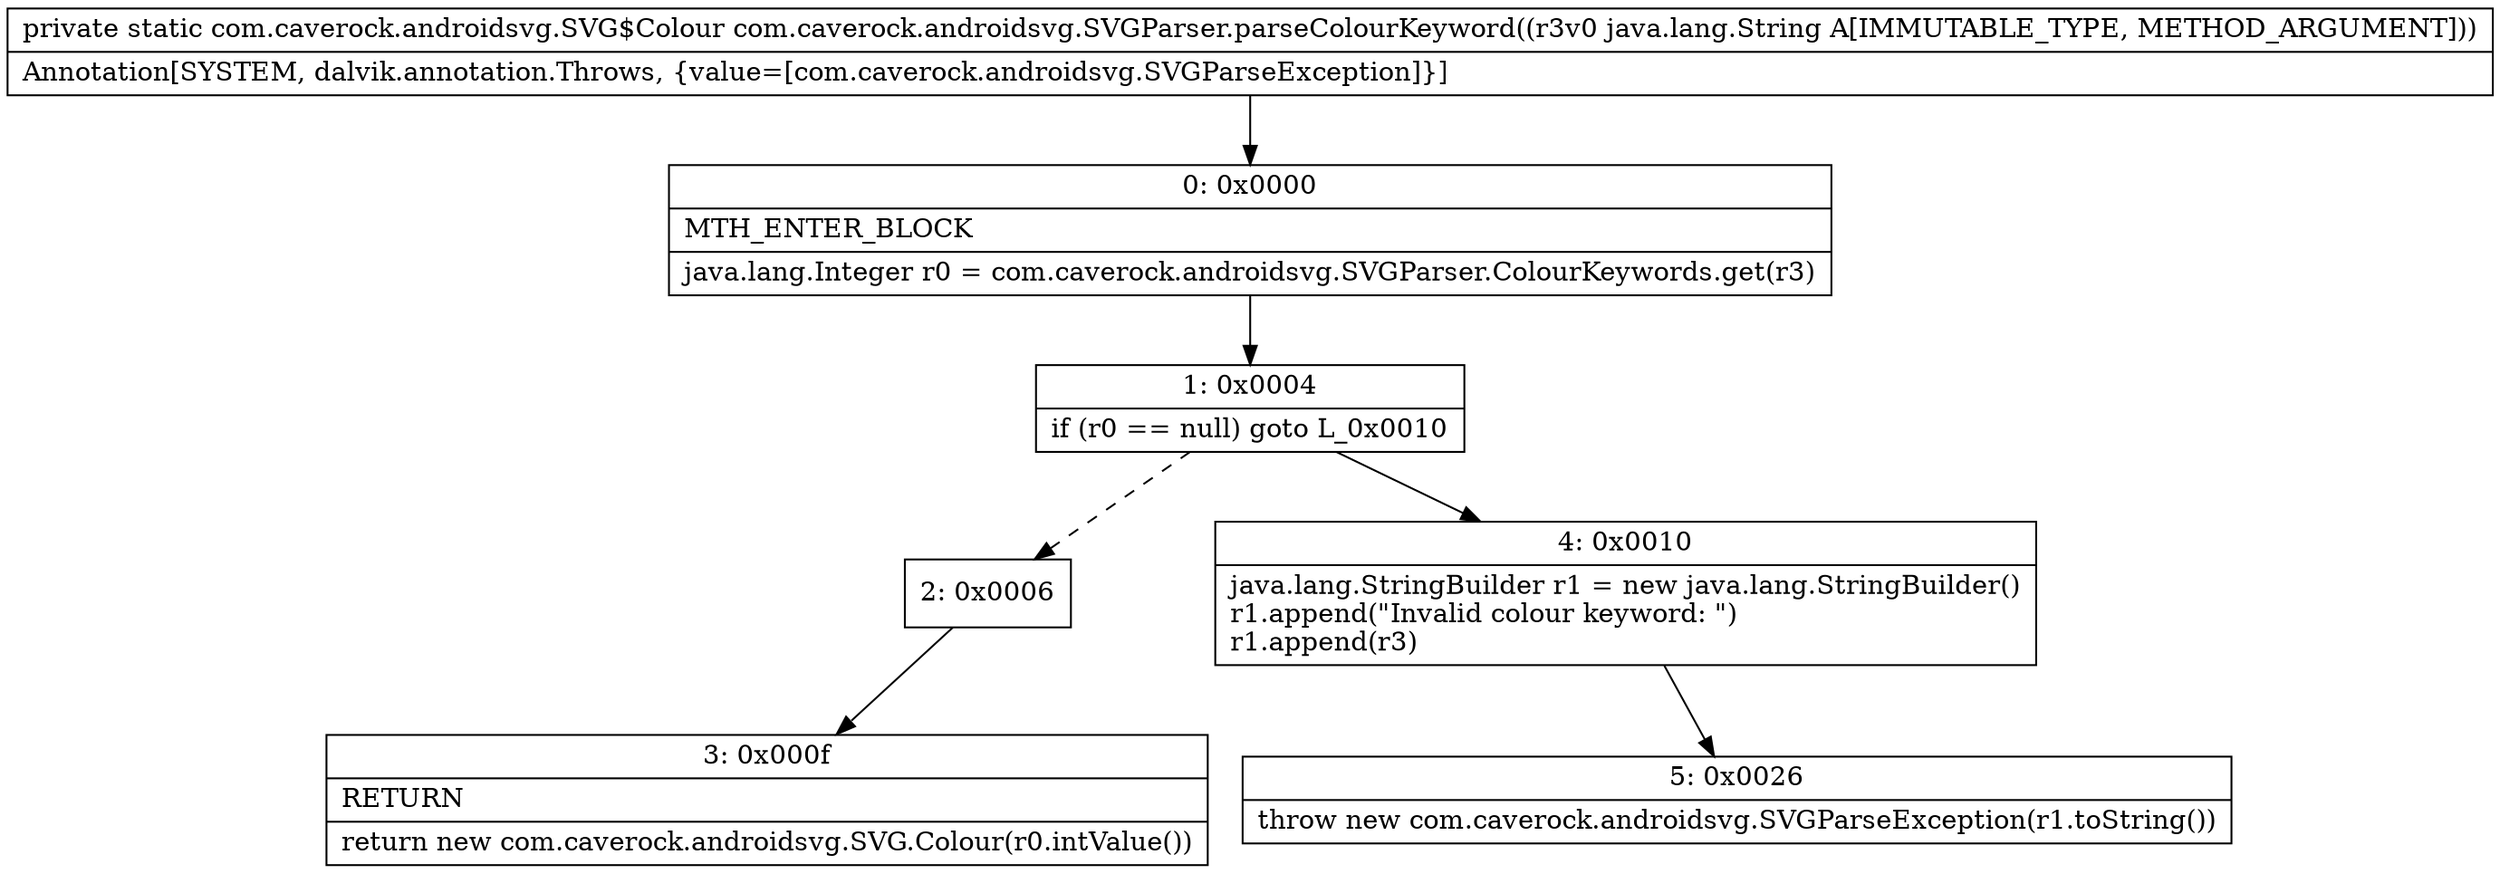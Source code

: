 digraph "CFG forcom.caverock.androidsvg.SVGParser.parseColourKeyword(Ljava\/lang\/String;)Lcom\/caverock\/androidsvg\/SVG$Colour;" {
Node_0 [shape=record,label="{0\:\ 0x0000|MTH_ENTER_BLOCK\l|java.lang.Integer r0 = com.caverock.androidsvg.SVGParser.ColourKeywords.get(r3)\l}"];
Node_1 [shape=record,label="{1\:\ 0x0004|if (r0 == null) goto L_0x0010\l}"];
Node_2 [shape=record,label="{2\:\ 0x0006}"];
Node_3 [shape=record,label="{3\:\ 0x000f|RETURN\l|return new com.caverock.androidsvg.SVG.Colour(r0.intValue())\l}"];
Node_4 [shape=record,label="{4\:\ 0x0010|java.lang.StringBuilder r1 = new java.lang.StringBuilder()\lr1.append(\"Invalid colour keyword: \")\lr1.append(r3)\l}"];
Node_5 [shape=record,label="{5\:\ 0x0026|throw new com.caverock.androidsvg.SVGParseException(r1.toString())\l}"];
MethodNode[shape=record,label="{private static com.caverock.androidsvg.SVG$Colour com.caverock.androidsvg.SVGParser.parseColourKeyword((r3v0 java.lang.String A[IMMUTABLE_TYPE, METHOD_ARGUMENT]))  | Annotation[SYSTEM, dalvik.annotation.Throws, \{value=[com.caverock.androidsvg.SVGParseException]\}]\l}"];
MethodNode -> Node_0;
Node_0 -> Node_1;
Node_1 -> Node_2[style=dashed];
Node_1 -> Node_4;
Node_2 -> Node_3;
Node_4 -> Node_5;
}

